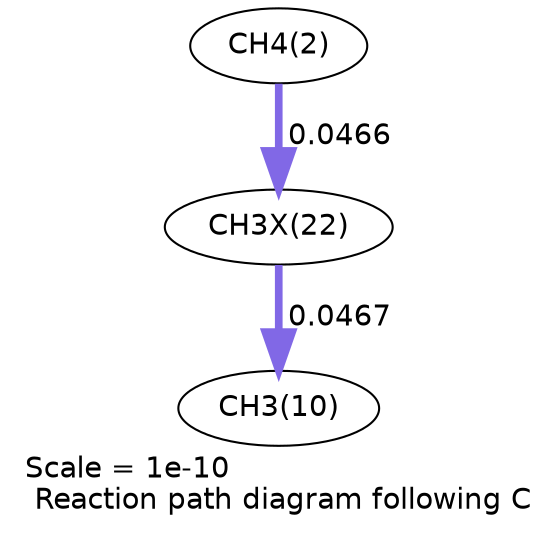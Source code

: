 digraph reaction_paths {
center=1;
s4 -> s28[fontname="Helvetica", penwidth=3.68, arrowsize=1.84, color="0.7, 0.547, 0.9"
, label=" 0.0466"];
s28 -> s12[fontname="Helvetica", penwidth=3.69, arrowsize=1.84, color="0.7, 0.547, 0.9"
, label=" 0.0467"];
s4 [ fontname="Helvetica", label="CH4(2)"];
s12 [ fontname="Helvetica", label="CH3(10)"];
s28 [ fontname="Helvetica", label="CH3X(22)"];
 label = "Scale = 1e-10\l Reaction path diagram following C";
 fontname = "Helvetica";
}
